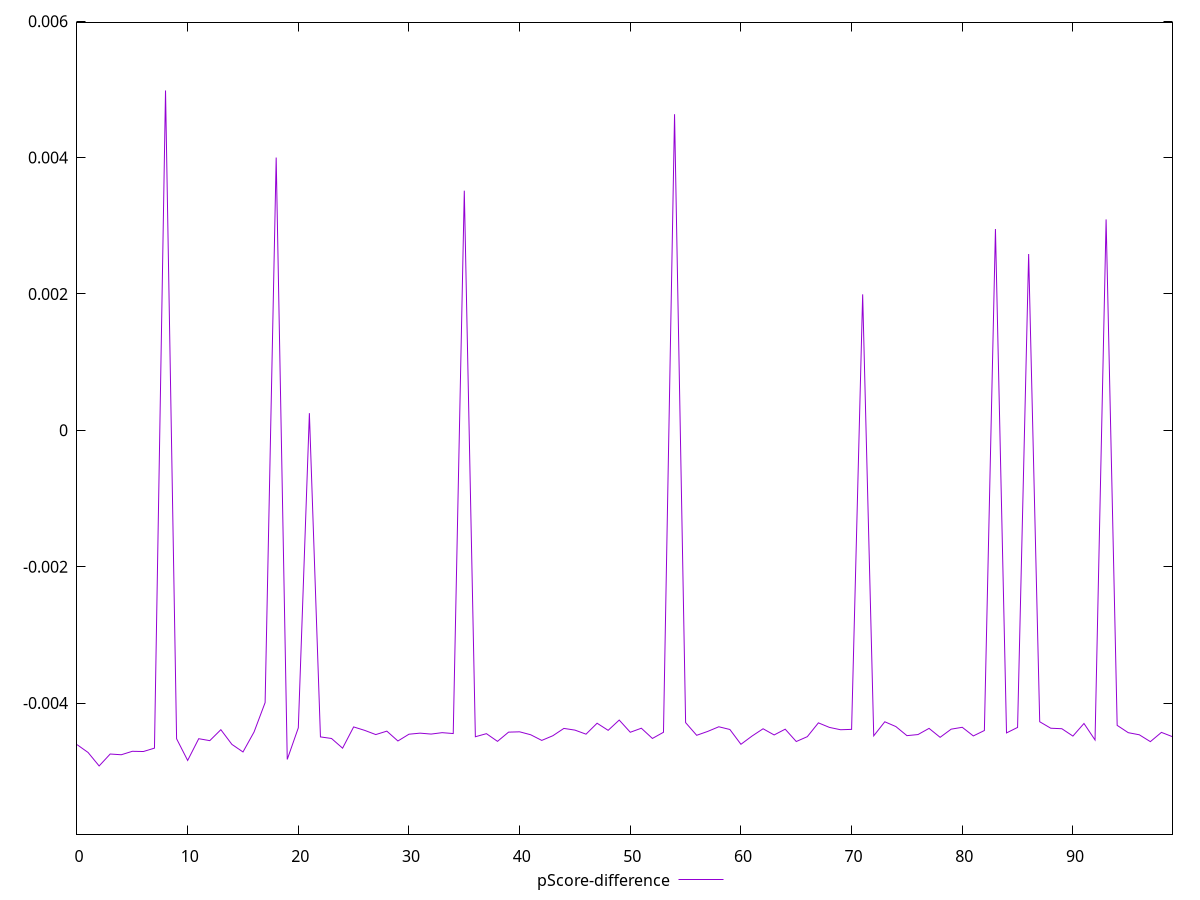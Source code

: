 reset

$pScoreDifference <<EOF
0 -0.004609778905734219
1 -0.0047248166122552115
2 -0.004922586154613495
3 -0.004747568633702404
4 -0.004758414285025436
5 -0.004707649225827115
6 -0.004710962254982909
7 -0.004661121589832562
8 0.004984250162431536
9 -0.0045239229126528
10 -0.004841826079046596
11 -0.004522918968624889
12 -0.004551485851071346
13 -0.004390871456053214
14 -0.00460671768803067
15 -0.004717480928400186
16 -0.004424751638589464
17 -0.003993277463298361
18 0.004001027403437218
19 -0.004826988807222321
20 -0.004363499853456521
21 0.0002517329077165176
22 -0.0044965339094722445
23 -0.0045197467834217075
24 -0.004661902243921601
25 -0.004350262258322468
26 -0.004400899494470201
27 -0.004462300494139759
28 -0.004412062432917585
29 -0.004556502267397788
30 -0.00445699429728208
31 -0.004441563846738328
32 -0.004455019334638655
33 -0.004434356205903156
34 -0.004447469516473568
35 0.003514881260521463
36 -0.004494279798016532
37 -0.004449134709621605
38 -0.004561794927746332
39 -0.00442676245452267
40 -0.004421981699323729
41 -0.004465050244988333
42 -0.004547985205130445
43 -0.00447959410897536
44 -0.004372071971679992
45 -0.004396981702946334
46 -0.004456462765772162
47 -0.004295964231209259
48 -0.004400261640671532
49 -0.004249468139056578
50 -0.0044284110692218714
51 -0.004369297540796735
52 -0.004519262809454805
53 -0.004428648384922296
54 0.004636402940241258
55 -0.004287104478878367
56 -0.004473086894792644
57 -0.004415981392291268
58 -0.004347874608454427
59 -0.0043878352507804586
60 -0.004604932535415607
61 -0.004484412421403183
62 -0.00437731385437834
63 -0.004467869171145056
64 -0.0043832985995642115
65 -0.0045643654076998885
66 -0.004492895603351643
67 -0.004290566500259496
68 -0.004357423815419481
69 -0.004391450608294489
70 -0.00438615233913775
71 0.001994346758722232
72 -0.00448089257803308
73 -0.00427478506415091
74 -0.004344808027839875
75 -0.004477994458489398
76 -0.0044622705727078715
77 -0.004371497572704275
78 -0.0045026723430164894
79 -0.004383009771374402
80 -0.004355618275985629
81 -0.004482260880398159
82 -0.004402877778483583
83 0.0029520016317678976
84 -0.004438014921793743
85 -0.004357510592672975
86 0.002586162053278107
87 -0.004274242711840737
88 -0.004369391677741308
89 -0.004376477059111816
90 -0.004484424872959192
91 -0.004299650235997765
92 -0.004541908736803046
93 0.0030934313737276398
94 -0.004327267377483457
95 -0.004434555252836425
96 -0.004465470810192773
97 -0.004566078166124754
98 -0.004430293885290482
99 -0.0044936283733409965
EOF

set key outside below
set xrange [0:99]
set yrange [-0.005922586154613495:0.005984250162431536]
set trange [-0.005922586154613495:0.005984250162431536]
set terminal svg size 640, 500 enhanced background rgb 'white'
set output "report_00026_2021-02-22T21:38:55.199Z/first-cpu-idle/samples/pages+cached+noadtech+nomedia/pScore-difference/values.svg"

plot $pScoreDifference title "pScore-difference" with line

reset

